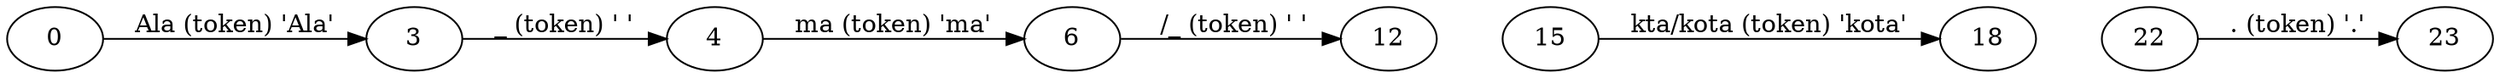 digraph g {
	graph [rankdir=LR];
	node [label="\N"];
	0 -> 3	 [label="Ala (token) 'Ala'"];
	3 -> 4	 [label="_ (token) ' '"];
	4 -> 6	 [label="ma (token) 'ma'"];
	6 -> 12	 [label="&nbsp;/_ (token) ' '"];
	12 -> 15	 [style=invis];
	15 -> 18	 [label="kta/kota (token) 'kota'"];
	18 -> 22	 [style=invis];
	22 -> 23	 [label=". (token) '.'"];
}
